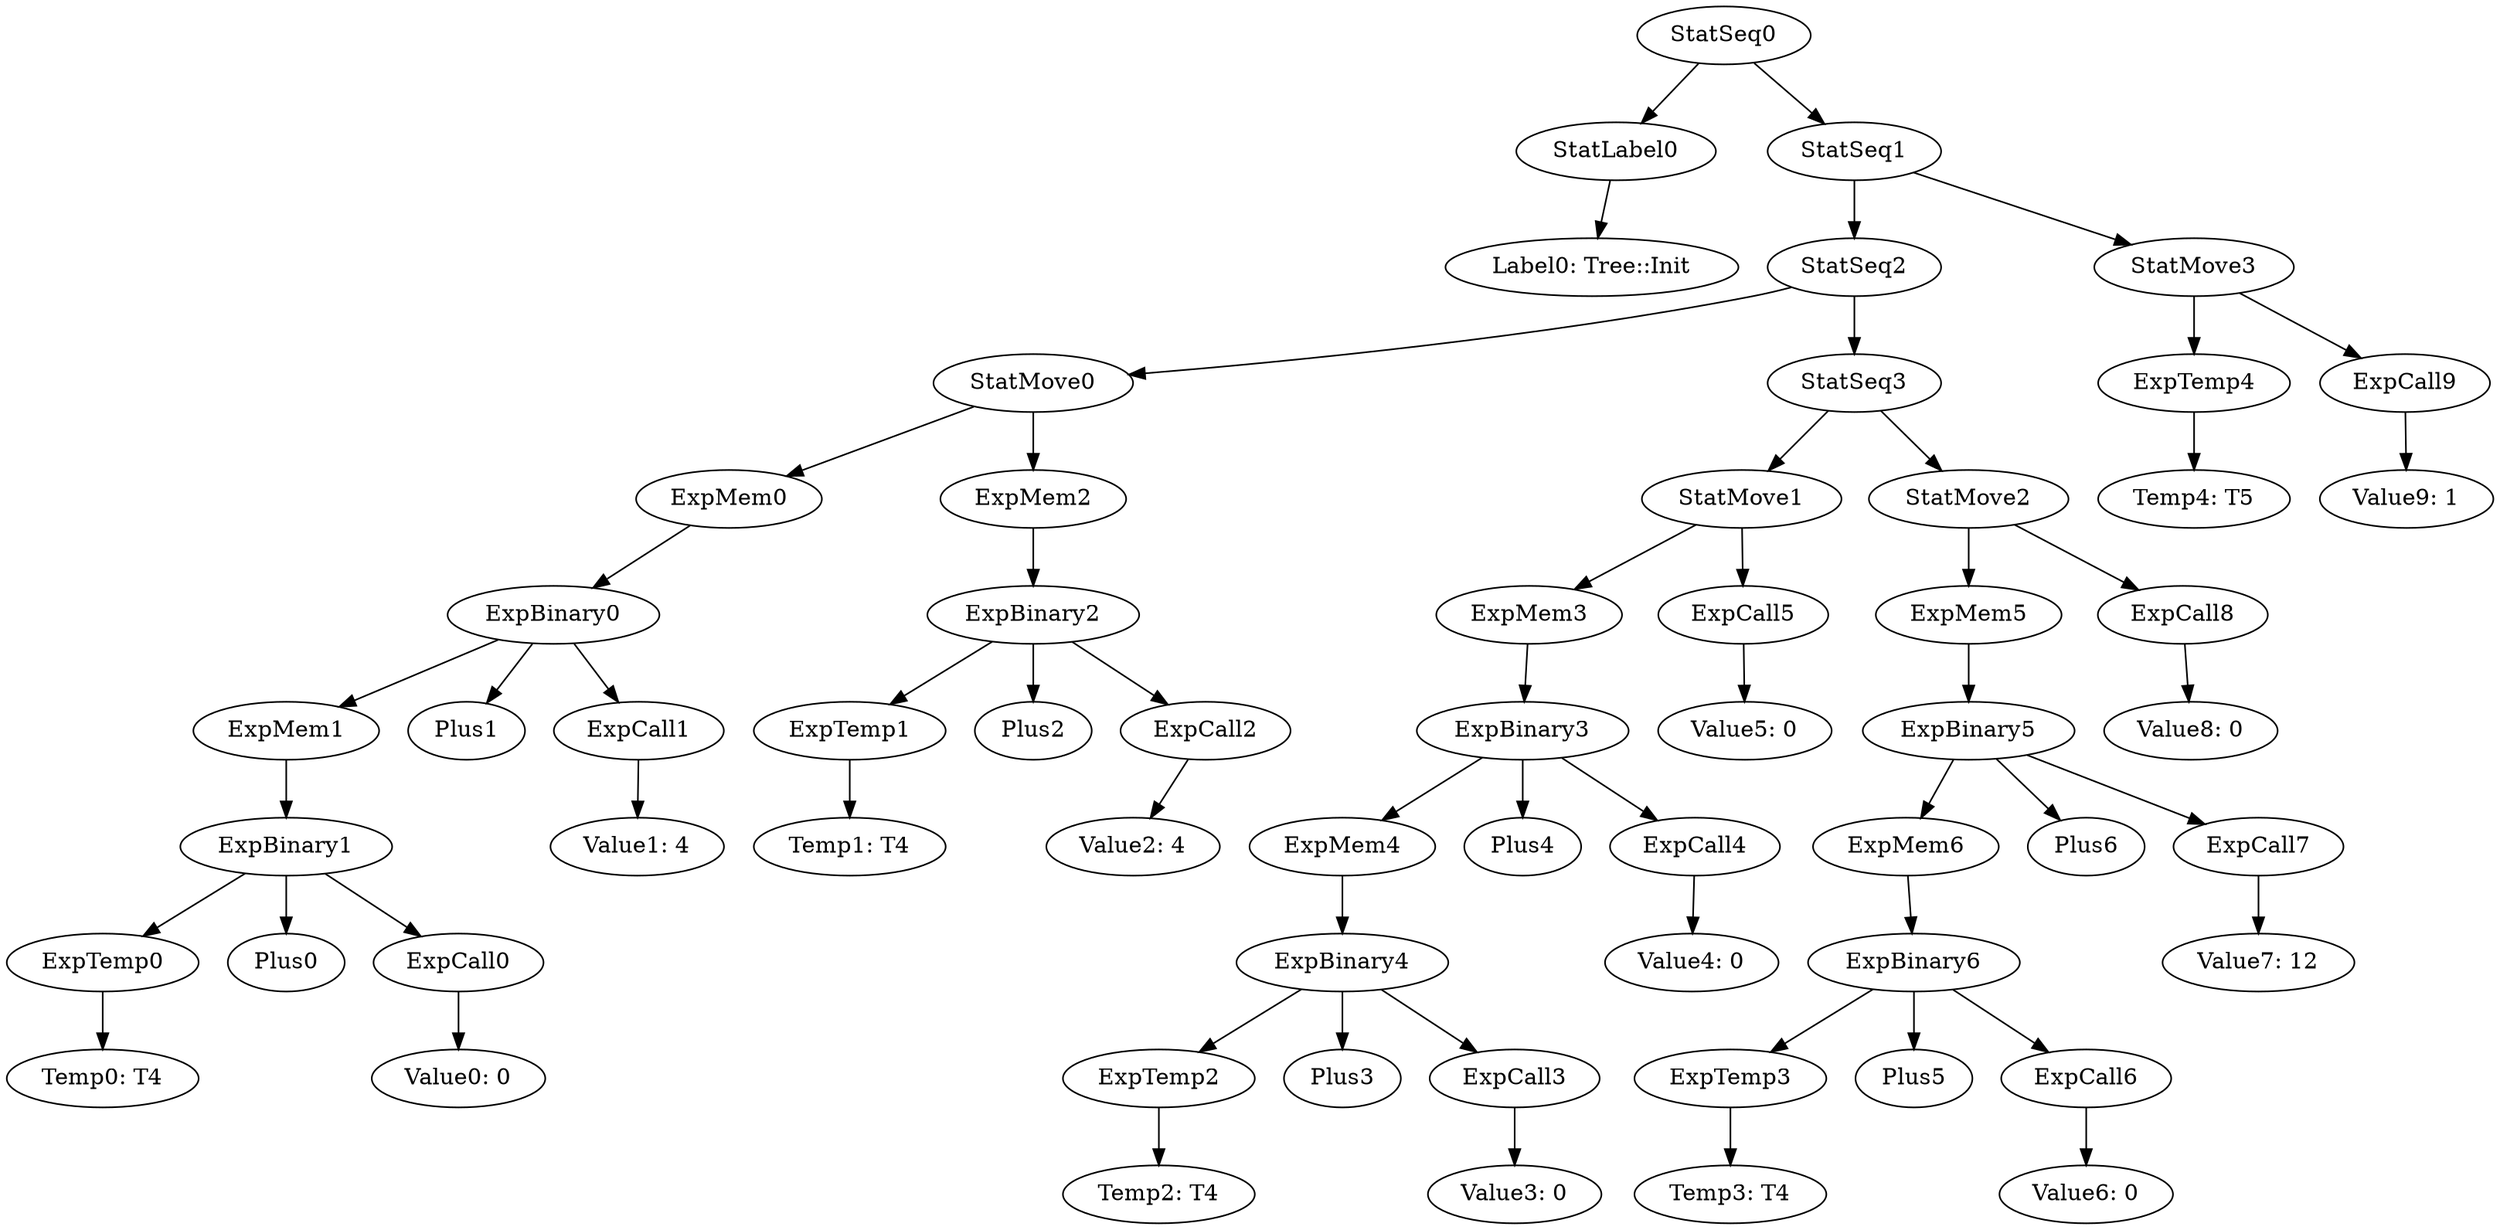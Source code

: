 digraph {
	ordering = out;
	StatMove3 -> ExpTemp4;
	StatMove3 -> ExpCall9;
	ExpTemp4 -> "Temp4: T5";
	StatSeq1 -> StatSeq2;
	StatSeq1 -> StatMove3;
	StatMove2 -> ExpMem5;
	StatMove2 -> ExpCall8;
	ExpBinary5 -> ExpMem6;
	ExpBinary5 -> Plus6;
	ExpBinary5 -> ExpCall7;
	ExpMem6 -> ExpBinary6;
	ExpTemp3 -> "Temp3: T4";
	StatSeq3 -> StatMove1;
	StatSeq3 -> StatMove2;
	ExpMem5 -> ExpBinary5;
	StatMove1 -> ExpMem3;
	StatMove1 -> ExpCall5;
	StatMove0 -> ExpMem0;
	StatMove0 -> ExpMem2;
	ExpCall7 -> "Value7: 12";
	ExpCall2 -> "Value2: 4";
	ExpCall1 -> "Value1: 4";
	ExpBinary6 -> ExpTemp3;
	ExpBinary6 -> Plus5;
	ExpBinary6 -> ExpCall6;
	ExpMem0 -> ExpBinary0;
	ExpCall8 -> "Value8: 0";
	ExpBinary1 -> ExpTemp0;
	ExpBinary1 -> Plus0;
	ExpBinary1 -> ExpCall0;
	ExpCall9 -> "Value9: 1";
	ExpMem3 -> ExpBinary3;
	ExpMem1 -> ExpBinary1;
	ExpBinary2 -> ExpTemp1;
	ExpBinary2 -> Plus2;
	ExpBinary2 -> ExpCall2;
	StatLabel0 -> "Label0: Tree::Init";
	ExpTemp0 -> "Temp0: T4";
	ExpCall0 -> "Value0: 0";
	ExpMem2 -> ExpBinary2;
	ExpBinary3 -> ExpMem4;
	ExpBinary3 -> Plus4;
	ExpBinary3 -> ExpCall4;
	StatSeq0 -> StatLabel0;
	StatSeq0 -> StatSeq1;
	ExpTemp1 -> "Temp1: T4";
	ExpCall3 -> "Value3: 0";
	StatSeq2 -> StatMove0;
	StatSeq2 -> StatSeq3;
	ExpTemp2 -> "Temp2: T4";
	ExpCall6 -> "Value6: 0";
	ExpBinary4 -> ExpTemp2;
	ExpBinary4 -> Plus3;
	ExpBinary4 -> ExpCall3;
	ExpBinary0 -> ExpMem1;
	ExpBinary0 -> Plus1;
	ExpBinary0 -> ExpCall1;
	ExpMem4 -> ExpBinary4;
	ExpCall5 -> "Value5: 0";
	ExpCall4 -> "Value4: 0";
}

